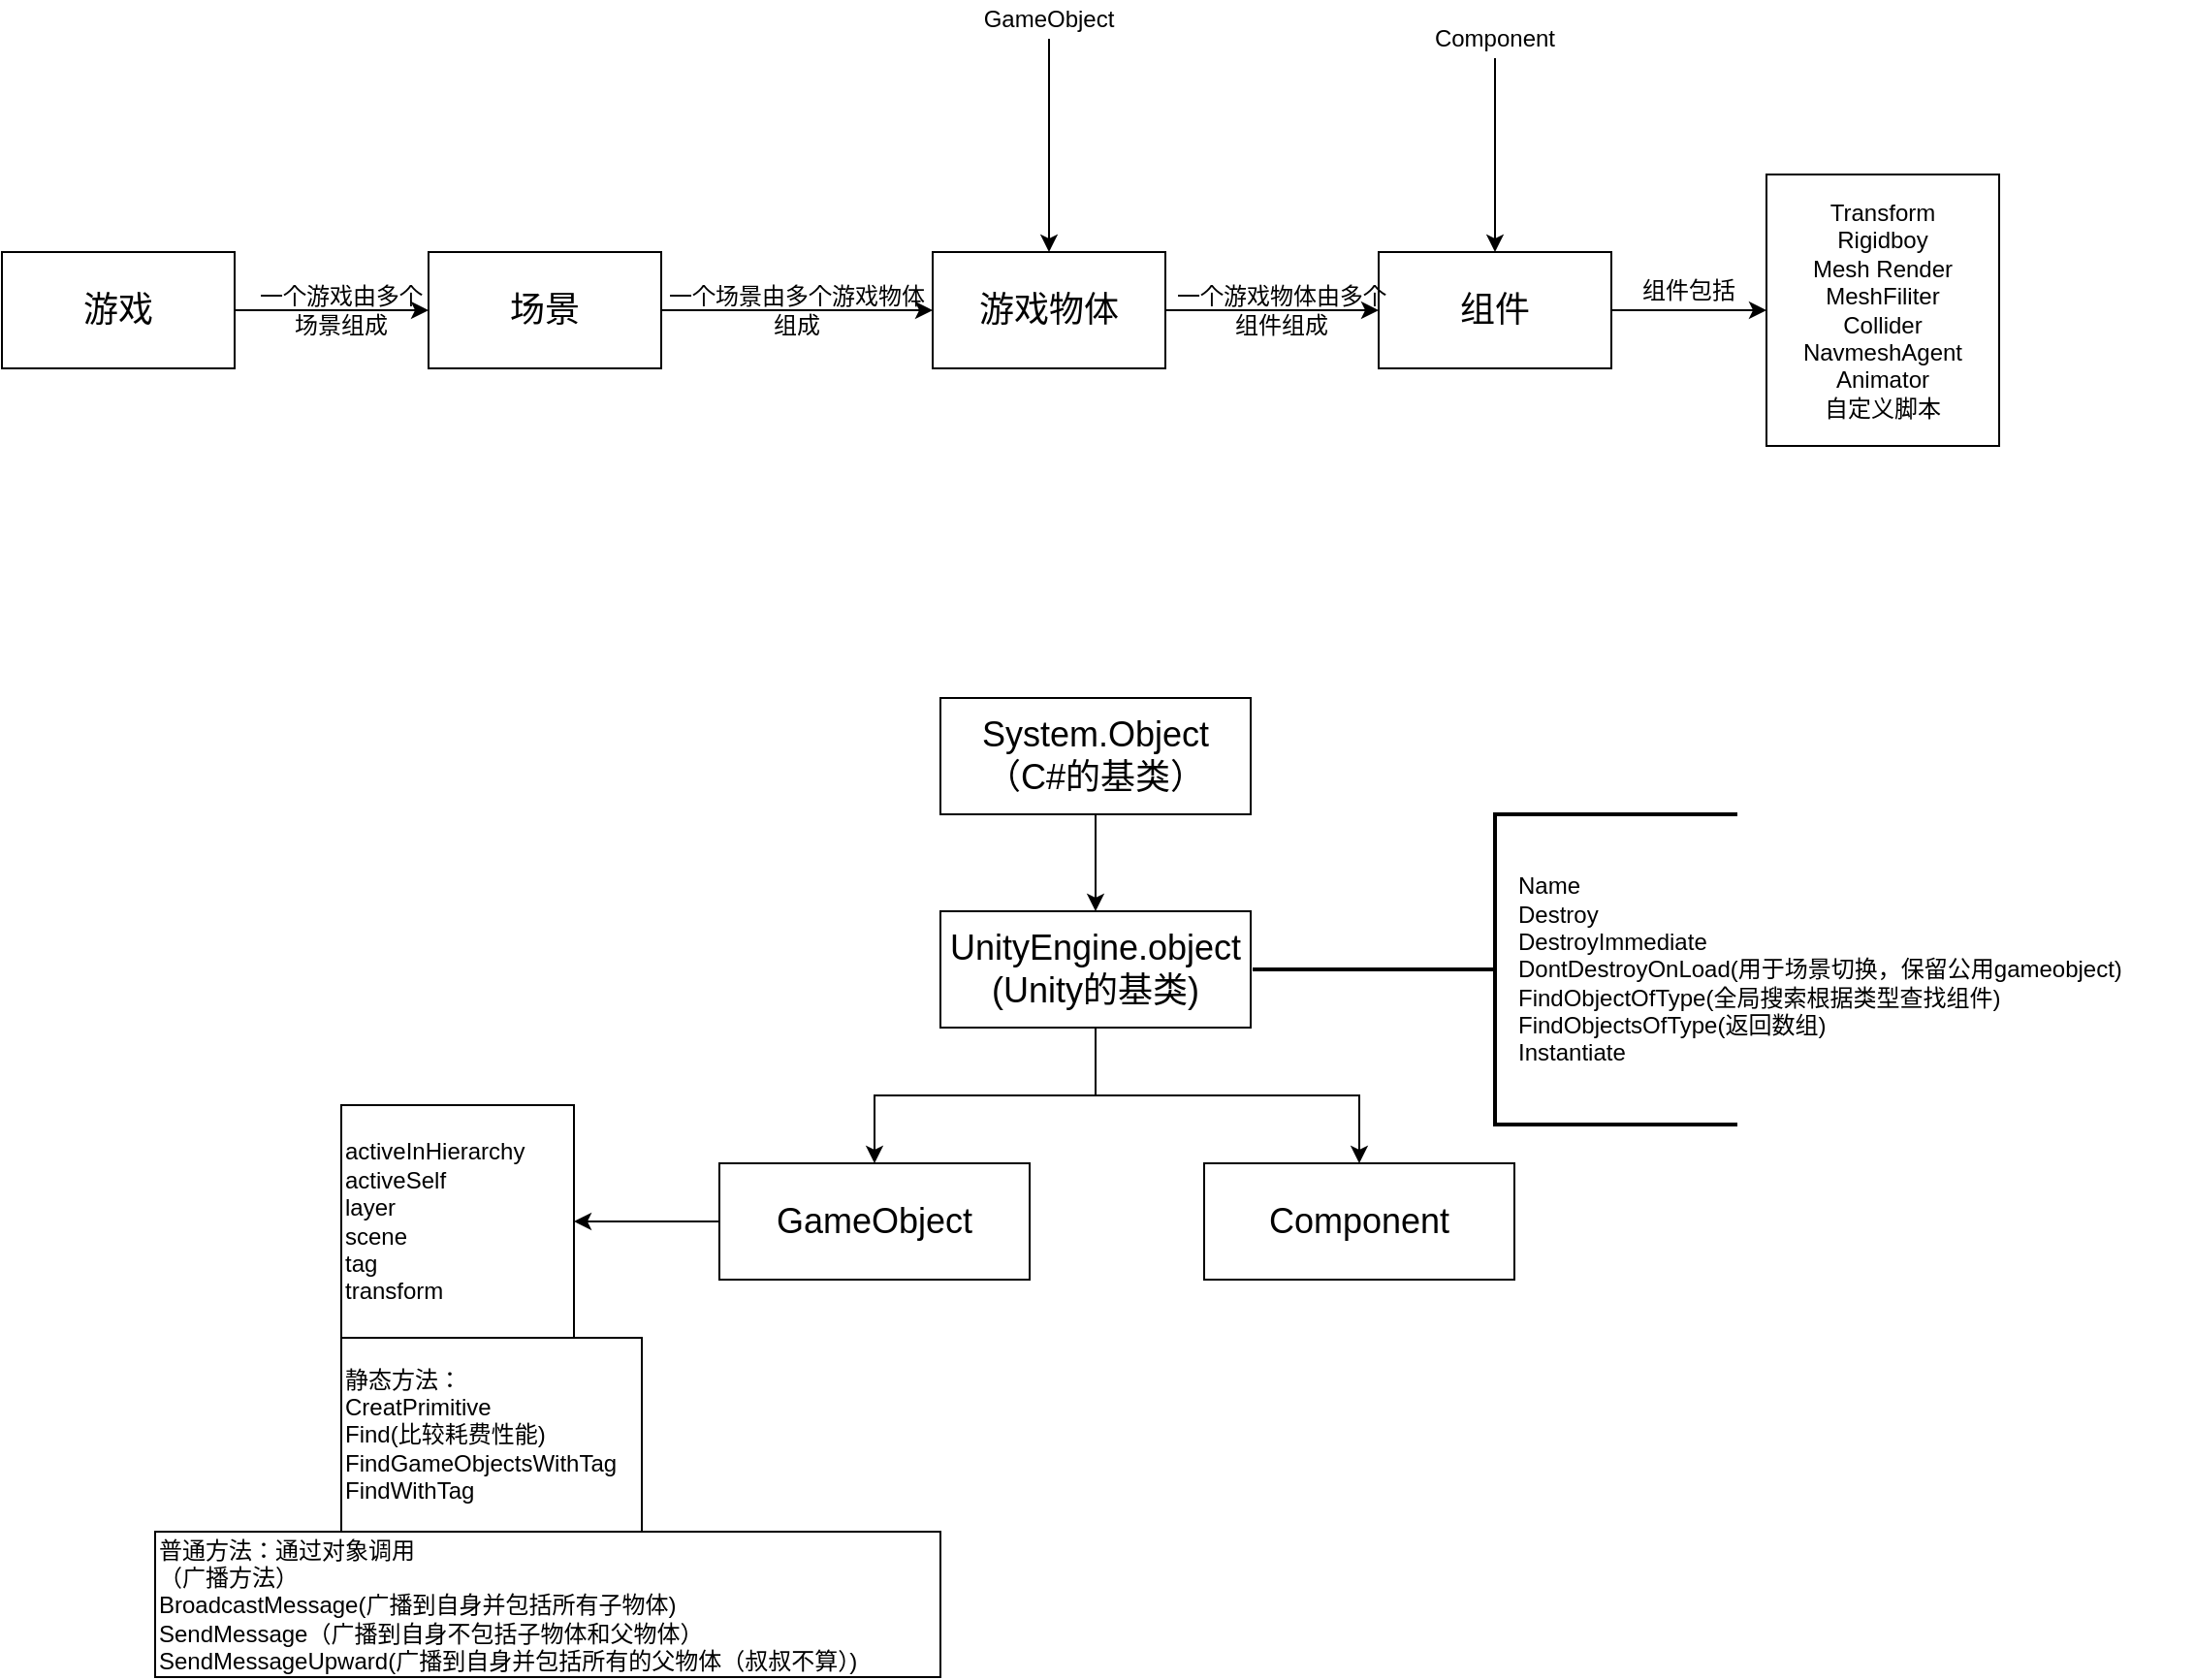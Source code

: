 <mxfile version="10.6.0" type="github"><diagram id="2W7xvTV766xBTNw3MoUk" name="ç¬¬ 1 é¡µ"><mxGraphModel dx="961" dy="534" grid="1" gridSize="50" guides="1" tooltips="1" connect="1" arrows="1" fold="1" page="1" pageScale="1" pageWidth="2336" pageHeight="1654" math="0" shadow="0"><root><mxCell id="0"/><mxCell id="1" parent="0"/><mxCell id="loPyqGz9HR_U_Kd9a6xB-5" value="" style="edgeStyle=orthogonalEdgeStyle;rounded=0;orthogonalLoop=1;jettySize=auto;html=1;" parent="1" source="loPyqGz9HR_U_Kd9a6xB-3" target="loPyqGz9HR_U_Kd9a6xB-4" edge="1"><mxGeometry relative="1" as="geometry"/></mxCell><mxCell id="loPyqGz9HR_U_Kd9a6xB-3" value="&lt;span style=&quot;font-size: 18px&quot;&gt;游戏&lt;/span&gt;" style="rounded=0;whiteSpace=wrap;html=1;" parent="1" vertex="1"><mxGeometry x="20" y="240" width="120" height="60" as="geometry"/></mxCell><mxCell id="loPyqGz9HR_U_Kd9a6xB-14" style="edgeStyle=orthogonalEdgeStyle;rounded=0;orthogonalLoop=1;jettySize=auto;html=1;" parent="1" source="loPyqGz9HR_U_Kd9a6xB-4" target="loPyqGz9HR_U_Kd9a6xB-7" edge="1"><mxGeometry relative="1" as="geometry"/></mxCell><mxCell id="loPyqGz9HR_U_Kd9a6xB-4" value="&lt;font style=&quot;font-size: 18px&quot;&gt;场景&lt;/font&gt;" style="rounded=0;whiteSpace=wrap;html=1;" parent="1" vertex="1"><mxGeometry x="240" y="240" width="120" height="60" as="geometry"/></mxCell><mxCell id="loPyqGz9HR_U_Kd9a6xB-6" value="一个游戏由多个场景组成" style="text;html=1;strokeColor=none;fillColor=none;align=center;verticalAlign=middle;whiteSpace=wrap;rounded=0;" parent="1" vertex="1"><mxGeometry x="150" y="260" width="90" height="20" as="geometry"/></mxCell><mxCell id="loPyqGz9HR_U_Kd9a6xB-18" style="edgeStyle=orthogonalEdgeStyle;rounded=0;orthogonalLoop=1;jettySize=auto;html=1;" parent="1" source="loPyqGz9HR_U_Kd9a6xB-7" target="loPyqGz9HR_U_Kd9a6xB-17" edge="1"><mxGeometry relative="1" as="geometry"/></mxCell><mxCell id="loPyqGz9HR_U_Kd9a6xB-7" value="&lt;span style=&quot;font-size: 18px&quot;&gt;游戏物体&lt;/span&gt;" style="rounded=0;whiteSpace=wrap;html=1;" parent="1" vertex="1"><mxGeometry x="500" y="240" width="120" height="60" as="geometry"/></mxCell><mxCell id="loPyqGz9HR_U_Kd9a6xB-16" value="一个场景由多个游戏物体组成" style="text;html=1;strokeColor=none;fillColor=none;align=center;verticalAlign=middle;whiteSpace=wrap;rounded=0;" parent="1" vertex="1"><mxGeometry x="360" y="260" width="140" height="20" as="geometry"/></mxCell><mxCell id="loPyqGz9HR_U_Kd9a6xB-25" style="edgeStyle=orthogonalEdgeStyle;rounded=0;orthogonalLoop=1;jettySize=auto;html=1;entryX=0;entryY=0.5;entryDx=0;entryDy=0;" parent="1" source="loPyqGz9HR_U_Kd9a6xB-17" target="loPyqGz9HR_U_Kd9a6xB-24" edge="1"><mxGeometry relative="1" as="geometry"/></mxCell><mxCell id="loPyqGz9HR_U_Kd9a6xB-17" value="&lt;span style=&quot;font-size: 18px&quot;&gt;组件&lt;/span&gt;" style="rounded=0;whiteSpace=wrap;html=1;" parent="1" vertex="1"><mxGeometry x="730" y="240" width="120" height="60" as="geometry"/></mxCell><mxCell id="loPyqGz9HR_U_Kd9a6xB-19" value="一个游戏物体由多个组件组成" style="text;html=1;strokeColor=none;fillColor=none;align=center;verticalAlign=middle;whiteSpace=wrap;rounded=0;" parent="1" vertex="1"><mxGeometry x="620" y="260" width="120" height="20" as="geometry"/></mxCell><mxCell id="loPyqGz9HR_U_Kd9a6xB-22" style="edgeStyle=orthogonalEdgeStyle;rounded=0;orthogonalLoop=1;jettySize=auto;html=1;" parent="1" source="loPyqGz9HR_U_Kd9a6xB-20" target="loPyqGz9HR_U_Kd9a6xB-7" edge="1"><mxGeometry relative="1" as="geometry"/></mxCell><mxCell id="loPyqGz9HR_U_Kd9a6xB-20" value="GameObject" style="text;html=1;strokeColor=none;fillColor=none;align=center;verticalAlign=middle;whiteSpace=wrap;rounded=0;" parent="1" vertex="1"><mxGeometry x="490" y="110" width="140" height="20" as="geometry"/></mxCell><mxCell id="loPyqGz9HR_U_Kd9a6xB-23" style="edgeStyle=orthogonalEdgeStyle;rounded=0;orthogonalLoop=1;jettySize=auto;html=1;entryX=0.5;entryY=0;entryDx=0;entryDy=0;" parent="1" source="loPyqGz9HR_U_Kd9a6xB-21" target="loPyqGz9HR_U_Kd9a6xB-17" edge="1"><mxGeometry relative="1" as="geometry"/></mxCell><mxCell id="loPyqGz9HR_U_Kd9a6xB-21" value="Component" style="text;html=1;strokeColor=none;fillColor=none;align=center;verticalAlign=middle;whiteSpace=wrap;rounded=0;" parent="1" vertex="1"><mxGeometry x="720" y="120" width="140" height="20" as="geometry"/></mxCell><mxCell id="loPyqGz9HR_U_Kd9a6xB-24" value="Transform&lt;br&gt;Rigidboy&lt;br&gt;Mesh Render&lt;br&gt;MeshFiliter&lt;br&gt;Collider&lt;br&gt;NavmeshAgent&lt;br&gt;Animator&lt;br&gt;自定义脚本&lt;br&gt;" style="rounded=0;whiteSpace=wrap;html=1;" parent="1" vertex="1"><mxGeometry x="930" y="200" width="120" height="140" as="geometry"/></mxCell><mxCell id="loPyqGz9HR_U_Kd9a6xB-26" value="组件包括" style="text;html=1;strokeColor=none;fillColor=none;align=center;verticalAlign=middle;whiteSpace=wrap;rounded=0;" parent="1" vertex="1"><mxGeometry x="820" y="250" width="140" height="20" as="geometry"/></mxCell><mxCell id="loPyqGz9HR_U_Kd9a6xB-33" style="edgeStyle=orthogonalEdgeStyle;rounded=0;orthogonalLoop=1;jettySize=auto;html=1;entryX=0.5;entryY=0;entryDx=0;entryDy=0;" parent="1" source="loPyqGz9HR_U_Kd9a6xB-28" target="loPyqGz9HR_U_Kd9a6xB-31" edge="1"><mxGeometry relative="1" as="geometry"/></mxCell><mxCell id="loPyqGz9HR_U_Kd9a6xB-34" style="edgeStyle=orthogonalEdgeStyle;rounded=0;orthogonalLoop=1;jettySize=auto;html=1;" parent="1" source="loPyqGz9HR_U_Kd9a6xB-28" target="loPyqGz9HR_U_Kd9a6xB-32" edge="1"><mxGeometry relative="1" as="geometry"/></mxCell><mxCell id="loPyqGz9HR_U_Kd9a6xB-28" value="&lt;span style=&quot;font-size: 18px&quot;&gt;UnityEngine.object&lt;br&gt;(Unity的基类)&lt;br&gt;&lt;/span&gt;" style="rounded=0;whiteSpace=wrap;html=1;" parent="1" vertex="1"><mxGeometry x="504" y="580" width="160" height="60" as="geometry"/></mxCell><mxCell id="loPyqGz9HR_U_Kd9a6xB-30" style="edgeStyle=orthogonalEdgeStyle;rounded=0;orthogonalLoop=1;jettySize=auto;html=1;entryX=0.5;entryY=0;entryDx=0;entryDy=0;" parent="1" source="loPyqGz9HR_U_Kd9a6xB-29" target="loPyqGz9HR_U_Kd9a6xB-28" edge="1"><mxGeometry relative="1" as="geometry"/></mxCell><mxCell id="loPyqGz9HR_U_Kd9a6xB-29" value="&lt;span style=&quot;font-size: 18px&quot;&gt;System.Object&lt;br&gt;（C#的基类）&lt;br&gt;&lt;/span&gt;" style="rounded=0;whiteSpace=wrap;html=1;" parent="1" vertex="1"><mxGeometry x="504" y="470" width="160" height="60" as="geometry"/></mxCell><mxCell id="loPyqGz9HR_U_Kd9a6xB-41" style="edgeStyle=orthogonalEdgeStyle;rounded=0;orthogonalLoop=1;jettySize=auto;html=1;entryX=1;entryY=0.5;entryDx=0;entryDy=0;" parent="1" source="loPyqGz9HR_U_Kd9a6xB-31" target="loPyqGz9HR_U_Kd9a6xB-40" edge="1"><mxGeometry relative="1" as="geometry"/></mxCell><mxCell id="loPyqGz9HR_U_Kd9a6xB-31" value="&lt;span style=&quot;font-size: 18px&quot;&gt;GameObject&lt;/span&gt;" style="rounded=0;whiteSpace=wrap;html=1;" parent="1" vertex="1"><mxGeometry x="390" y="710" width="160" height="60" as="geometry"/></mxCell><mxCell id="loPyqGz9HR_U_Kd9a6xB-32" value="&lt;span style=&quot;font-size: 18px&quot;&gt;Component&lt;/span&gt;" style="rounded=0;whiteSpace=wrap;html=1;" parent="1" vertex="1"><mxGeometry x="640" y="710" width="160" height="60" as="geometry"/></mxCell><mxCell id="loPyqGz9HR_U_Kd9a6xB-35" value="" style="strokeWidth=2;html=1;shape=mxgraph.flowchart.annotation_2;align=left;" parent="1" vertex="1"><mxGeometry x="665" y="530" width="250" height="160" as="geometry"/></mxCell><mxCell id="loPyqGz9HR_U_Kd9a6xB-39" value="Name&lt;br&gt;Destroy&lt;br&gt;DestroyImmediate&lt;br&gt;DontDestroyOnLoad(用于场景切换，保留公用gameobject)&lt;br&gt;FindObjectOfType(全局搜索根据类型查找组件)&lt;br&gt;FindObjectsOfType(返回数组)&lt;br&gt;Instantiate&lt;br&gt;" style="text;html=1;strokeColor=none;fillColor=none;align=left;verticalAlign=middle;whiteSpace=wrap;rounded=0;" parent="1" vertex="1"><mxGeometry x="800" y="535" width="350" height="150" as="geometry"/></mxCell><mxCell id="loPyqGz9HR_U_Kd9a6xB-40" value="activeInHierarchy&lt;br&gt;activeSelf&lt;br&gt;layer&lt;br&gt;scene&lt;br&gt;tag&lt;br&gt;transform&lt;br&gt;" style="rounded=0;whiteSpace=wrap;html=1;align=left;" parent="1" vertex="1"><mxGeometry x="195" y="680" width="120" height="120" as="geometry"/></mxCell><mxCell id="loPyqGz9HR_U_Kd9a6xB-42" value="静态方法：&lt;br&gt;CreatPrimitive&lt;br&gt;Find(比较耗费性能)&lt;br&gt;FindGameObjectsWithTag&lt;br&gt;FindWithTag&lt;br&gt;" style="rounded=0;whiteSpace=wrap;html=1;align=left;" parent="1" vertex="1"><mxGeometry x="195" y="800" width="155" height="100" as="geometry"/></mxCell><mxCell id="Lj7q60K3HDPkr7oS7ox3-1" value="普通方法：通过对象调用&lt;br&gt;&lt;div style=&quot;text-align: left&quot;&gt;（广播方法）&lt;/div&gt;&lt;div style=&quot;text-align: left&quot;&gt;BroadcastMessage(广播到自身并包括所有子物体)&lt;/div&gt;&lt;div style=&quot;text-align: left&quot;&gt;SendMessage（广播到自身不包括子物体和父物体）&lt;/div&gt;&lt;div style=&quot;text-align: left&quot;&gt;SendMessageUpward(广播到自身并包括所有的父物体（叔叔不算）)&lt;/div&gt;" style="rounded=0;whiteSpace=wrap;html=1;align=left;" vertex="1" parent="1"><mxGeometry x="99" y="900" width="405" height="75" as="geometry"/></mxCell></root></mxGraphModel></diagram></mxfile>